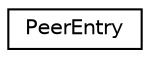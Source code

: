 digraph "Graphical Class Hierarchy"
{
  edge [fontname="Helvetica",fontsize="10",labelfontname="Helvetica",labelfontsize="10"];
  node [fontname="Helvetica",fontsize="10",shape=record];
  rankdir="LR";
  Node0 [label="PeerEntry",height=0.2,width=0.4,color="black", fillcolor="white", style="filled",URL="$struct_peer_entry.html"];
}
